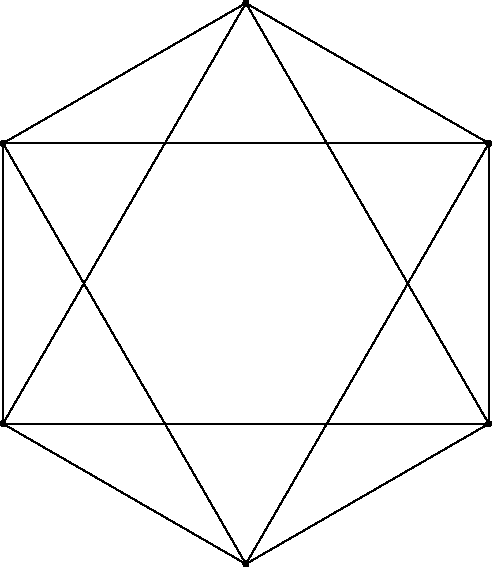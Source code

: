size(10cm);

dot((3,1));
dot((2.134,0.5));
dot((2.134,-0.5));
dot((3,-1));
dot((3.866,-0.5));
dot((3.866,0.5));

draw((3,1)--(2.134,0.5));
draw((3,1)--(2.134,-0.5));
draw((3,1)--(3.866,-0.5));
draw((3,1)--(3.866,0.5));
draw((2.134,0.5)--(2.134,-0.5));
draw((2.134,0.5)--(3,-1));
draw((2.134,0.5)--(3.866,0.5));
draw((2.134,-0.5)--(3,-1));
draw((2.134,-0.5)--(3.866,-0.5));
draw((3,-1)--(3.866,-0.5));
draw((3,-1)--(3.866,0.5));
draw((3.866,-0.5)--(3.866,0.5));
